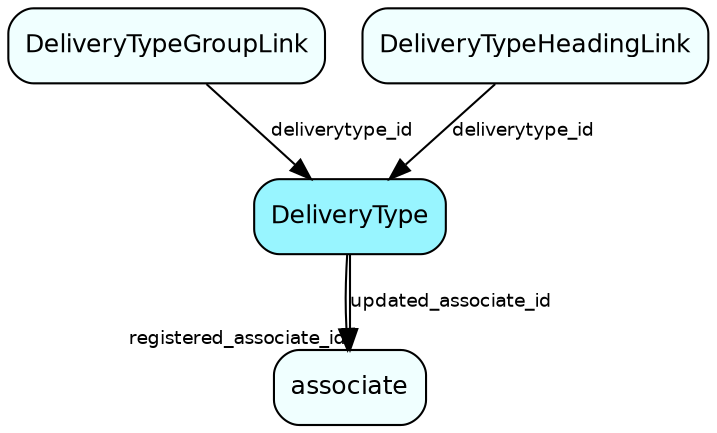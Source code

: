 digraph DeliveryType  {
node [shape = box style="rounded, filled" fontname = "Helvetica" fontsize = "12" ]
edge [fontname = "Helvetica" fontsize = "9"]

DeliveryType[fillcolor = "cadetblue1"]
associate[fillcolor = "azure1"]
DeliveryTypeGroupLink[fillcolor = "azure1"]
DeliveryTypeHeadingLink[fillcolor = "azure1"]
DeliveryType -> associate [headlabel = "registered_associate_id"]
DeliveryType -> associate [label = "updated_associate_id"]
DeliveryTypeGroupLink -> DeliveryType [label = "deliverytype_id"]
DeliveryTypeHeadingLink -> DeliveryType [label = "deliverytype_id"]
}
